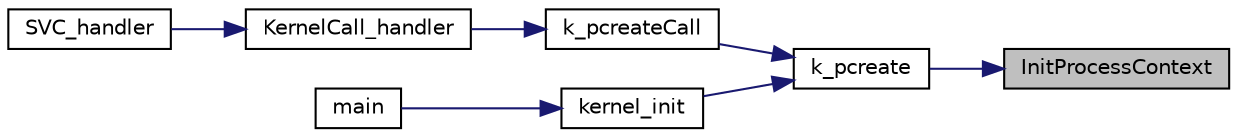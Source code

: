 digraph "InitProcessContext"
{
 // LATEX_PDF_SIZE
  edge [fontname="Helvetica",fontsize="10",labelfontname="Helvetica",labelfontsize="10"];
  node [fontname="Helvetica",fontsize="10",shape=record];
  rankdir="RL";
  Node1 [label="InitProcessContext",height=0.2,width=0.4,color="black", fillcolor="grey75", style="filled", fontcolor="black",tooltip="Initializes the CPU context of a process."];
  Node1 -> Node2 [dir="back",color="midnightblue",fontsize="10",style="solid"];
  Node2 [label="k_pcreate",height=0.2,width=0.4,color="black", fillcolor="white", style="filled",URL="$k__processes_8h.html#a9ea70364f7d015c8df1b31ddeee0b13c",tooltip="Creates a process and registers it in kernel space."];
  Node2 -> Node3 [dir="back",color="midnightblue",fontsize="10",style="solid"];
  Node3 [label="k_pcreateCall",height=0.2,width=0.4,color="black", fillcolor="white", style="filled",URL="$k__handlers_8h.html#a727e88ff2dee6e3988e3887f8fc82d38",tooltip="Performs all operations required for process allocation."];
  Node3 -> Node4 [dir="back",color="midnightblue",fontsize="10",style="solid"];
  Node4 [label="KernelCall_handler",height=0.2,width=0.4,color="black", fillcolor="white", style="filled",URL="$k__handlers_8h.html#a53c69e53135737e747747a3a6eb8dd69",tooltip="Kernel Call Handler function."];
  Node4 -> Node5 [dir="back",color="midnightblue",fontsize="10",style="solid"];
  Node5 [label="SVC_handler",height=0.2,width=0.4,color="black", fillcolor="white", style="filled",URL="$k__handlers_8c.html#a5703d8fe19774bd873f7d7db5cd60242",tooltip="Supervisor Call trap handler."];
  Node2 -> Node6 [dir="back",color="midnightblue",fontsize="10",style="solid"];
  Node6 [label="kernel_init",height=0.2,width=0.4,color="black", fillcolor="white", style="filled",URL="$k__handlers_8h.html#a3f19ffb1e6c83b6c0203fd69c0534437",tooltip="Initializes kernel data structures, drivers, and critical processes."];
  Node6 -> Node7 [dir="back",color="midnightblue",fontsize="10",style="solid"];
  Node7 [label="main",height=0.2,width=0.4,color="black", fillcolor="white", style="filled",URL="$main_8c.html#a840291bc02cba5474a4cb46a9b9566fe",tooltip="main.c"];
}

